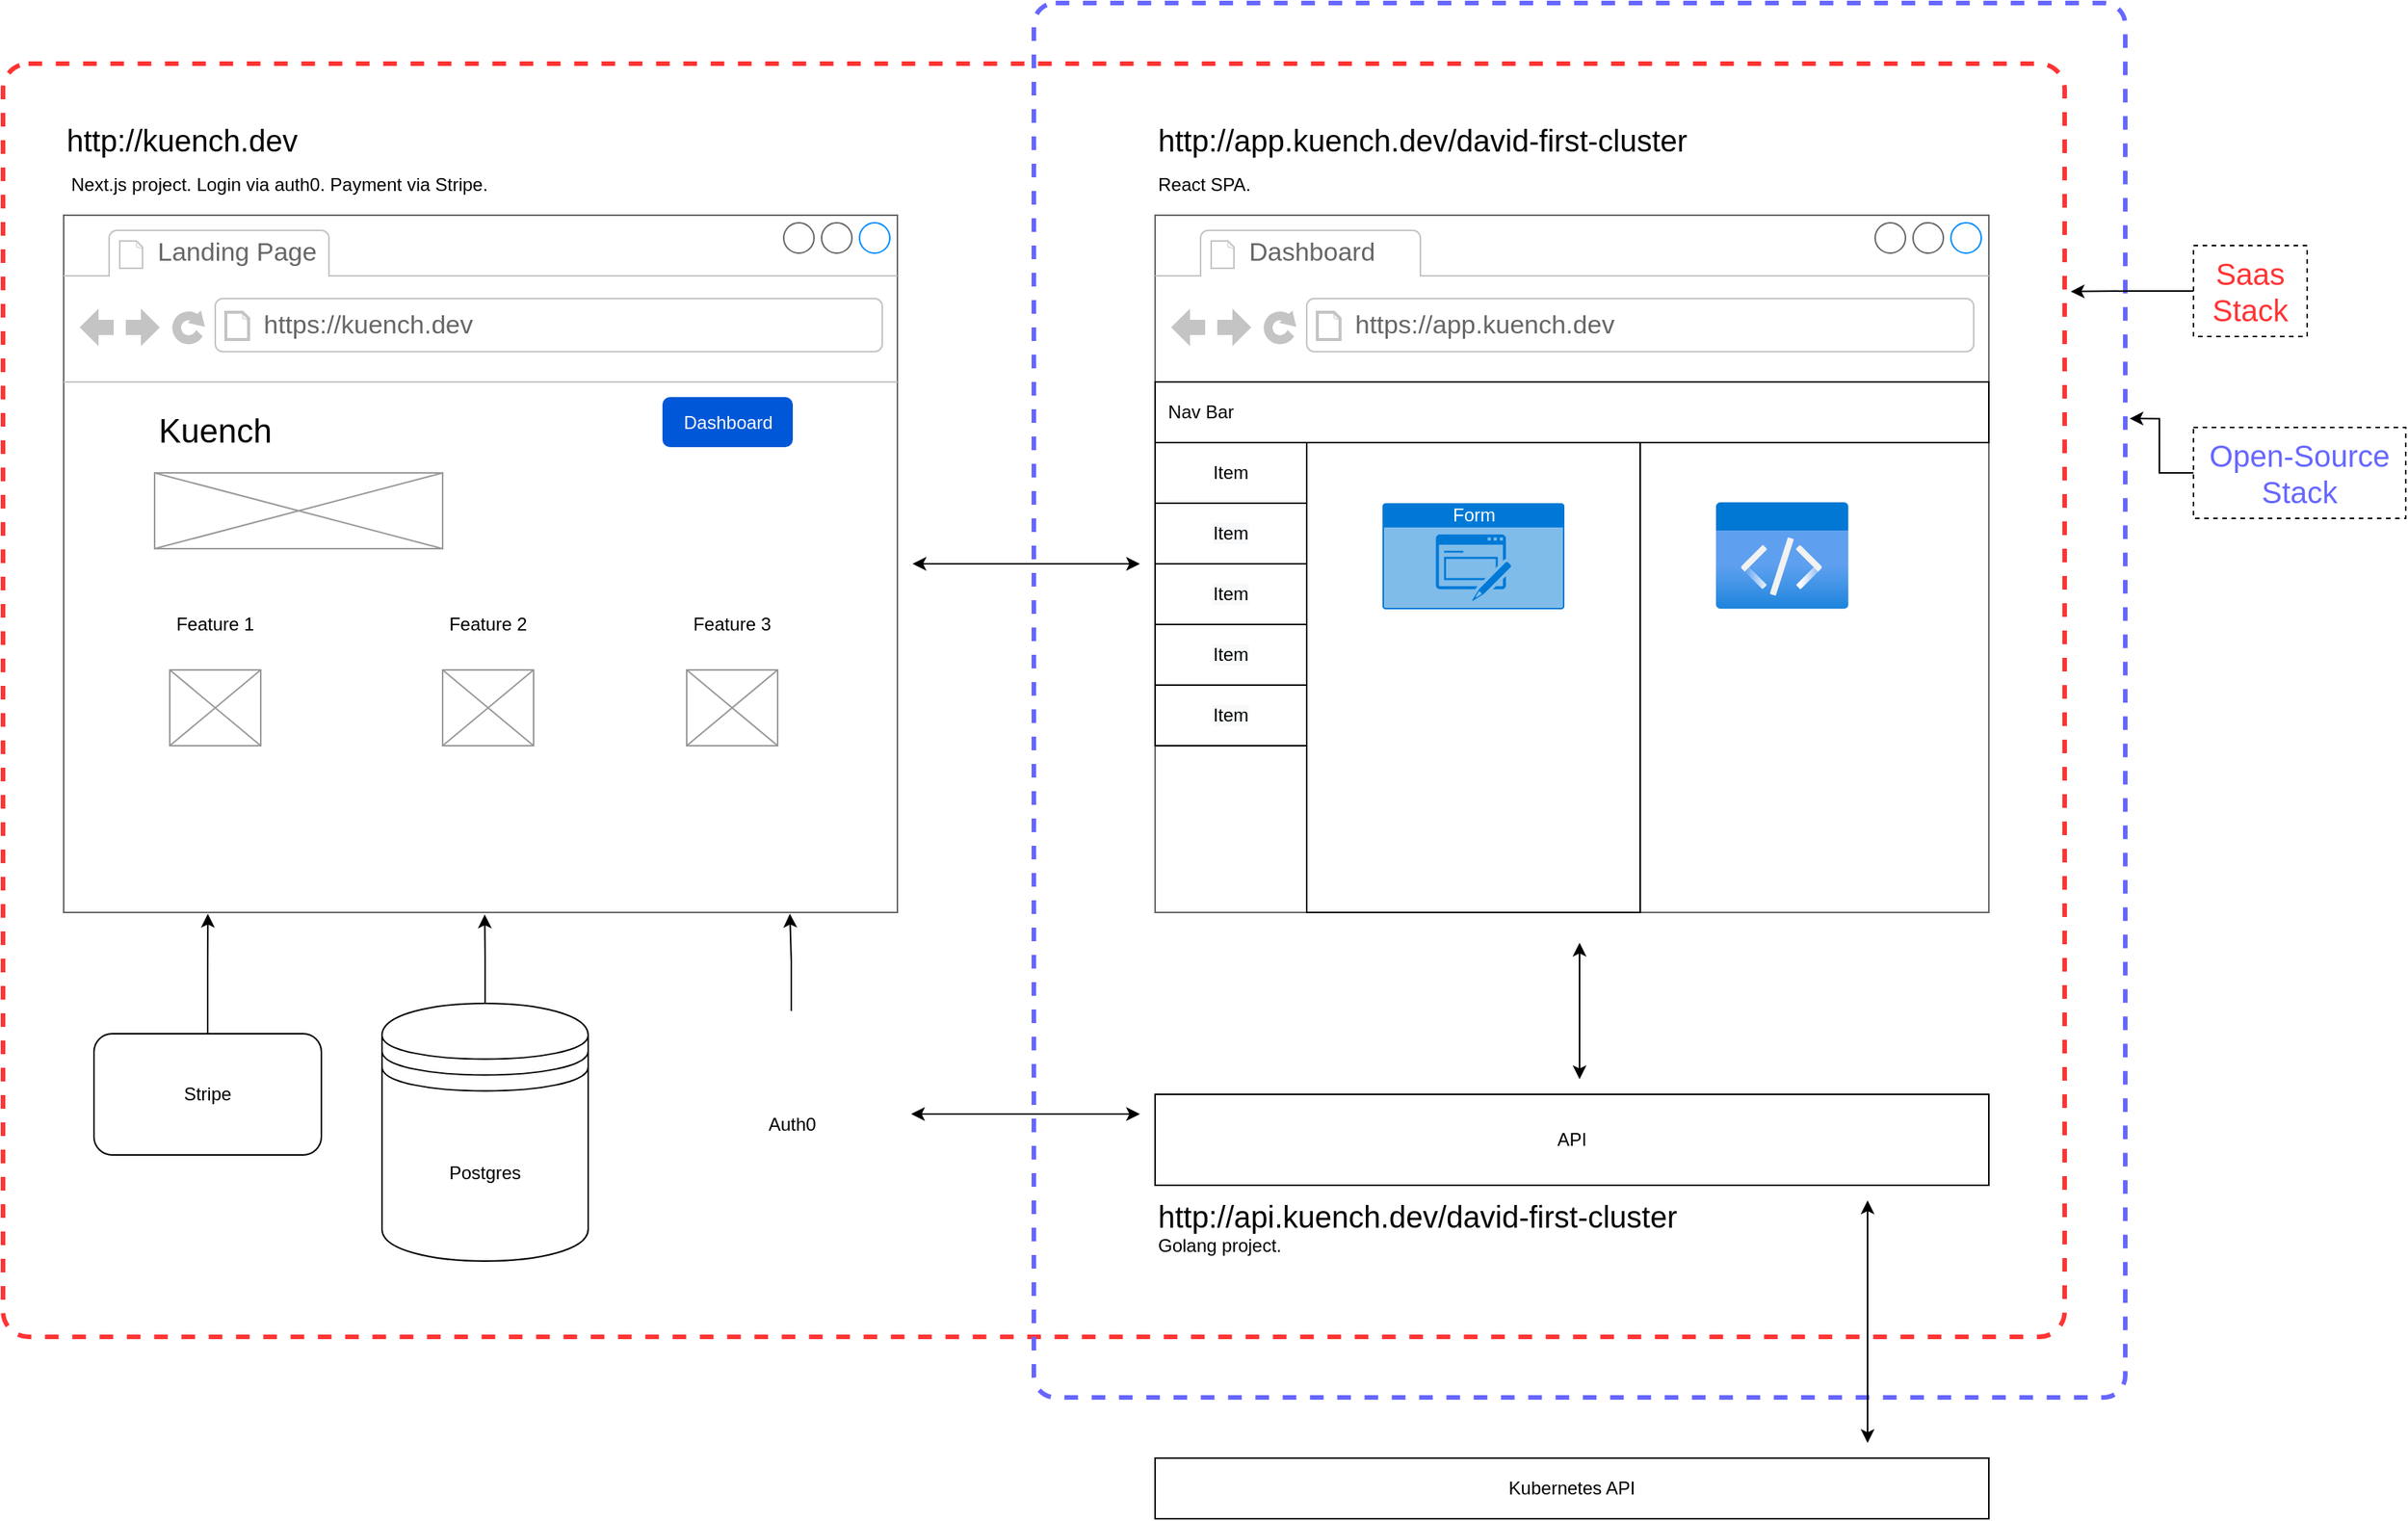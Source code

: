 <mxfile version="14.5.4" type="github">
  <diagram id="T2LhBFQ2zP061ec0hvCZ" name="Page-1">
    <mxGraphModel dx="2951" dy="1613" grid="1" gridSize="10" guides="1" tooltips="1" connect="1" arrows="1" fold="1" page="1" pageScale="1" pageWidth="827" pageHeight="1169" math="0" shadow="0">
      <root>
        <mxCell id="0" />
        <mxCell id="1" parent="0" />
        <mxCell id="cb4l5SWerSysEZ6yqc60-1" value="" style="rounded=1;whiteSpace=wrap;html=1;fillColor=none;dashed=1;arcSize=2;strokeWidth=3;strokeColor=#FF3333;" vertex="1" parent="1">
          <mxGeometry x="40" y="160" width="1360" height="840" as="geometry" />
        </mxCell>
        <mxCell id="cb4l5SWerSysEZ6yqc60-2" value="" style="rounded=1;whiteSpace=wrap;html=1;dashed=1;fillColor=none;arcSize=2;strokeWidth=3;strokeColor=#6666FF;" vertex="1" parent="1">
          <mxGeometry x="720" y="120" width="720" height="920" as="geometry" />
        </mxCell>
        <mxCell id="lNBJAE7iZFgmnZ37y5jd-3" value="" style="strokeWidth=1;shadow=0;dashed=0;align=center;html=1;shape=mxgraph.mockup.containers.browserWindow;rSize=0;strokeColor=#666666;strokeColor2=#008cff;strokeColor3=#c4c4c4;mainText=,;recursiveResize=0;" parent="1" vertex="1">
          <mxGeometry x="80" y="260" width="550" height="460" as="geometry" />
        </mxCell>
        <mxCell id="lNBJAE7iZFgmnZ37y5jd-4" value="Landing Page" style="strokeWidth=1;shadow=0;dashed=0;align=center;html=1;shape=mxgraph.mockup.containers.anchor;fontSize=17;fontColor=#666666;align=left;" parent="lNBJAE7iZFgmnZ37y5jd-3" vertex="1">
          <mxGeometry x="60" y="12" width="170" height="26" as="geometry" />
        </mxCell>
        <mxCell id="lNBJAE7iZFgmnZ37y5jd-5" value="https://kuench.dev" style="strokeWidth=1;shadow=0;dashed=0;align=center;html=1;shape=mxgraph.mockup.containers.anchor;rSize=0;fontSize=17;fontColor=#666666;align=left;" parent="lNBJAE7iZFgmnZ37y5jd-3" vertex="1">
          <mxGeometry x="130" y="60" width="250" height="26" as="geometry" />
        </mxCell>
        <mxCell id="lNBJAE7iZFgmnZ37y5jd-7" value="Dashboard" style="rounded=1;fillColor=#0057D8;align=center;strokeColor=none;html=1;fontColor=#ffffff;fontSize=12" parent="lNBJAE7iZFgmnZ37y5jd-3" vertex="1">
          <mxGeometry x="395" y="120" width="86" height="33" as="geometry" />
        </mxCell>
        <mxCell id="lNBJAE7iZFgmnZ37y5jd-11" value="&lt;font style=&quot;font-size: 22px&quot;&gt;Kuench&lt;/font&gt;" style="text;html=1;strokeColor=none;fillColor=none;align=center;verticalAlign=middle;whiteSpace=wrap;rounded=0;" parent="lNBJAE7iZFgmnZ37y5jd-3" vertex="1">
          <mxGeometry x="80" y="133" width="40" height="20" as="geometry" />
        </mxCell>
        <mxCell id="lNBJAE7iZFgmnZ37y5jd-12" value="" style="verticalLabelPosition=bottom;shadow=0;dashed=0;align=center;html=1;verticalAlign=top;strokeWidth=1;shape=mxgraph.mockup.graphics.simpleIcon;strokeColor=#999999;" parent="lNBJAE7iZFgmnZ37y5jd-3" vertex="1">
          <mxGeometry x="60" y="170" width="190" height="50" as="geometry" />
        </mxCell>
        <UserObject label="Feature 1" placeholders="1" name="Variable" id="lNBJAE7iZFgmnZ37y5jd-13">
          <mxCell style="text;html=1;strokeColor=none;fillColor=none;align=center;verticalAlign=middle;whiteSpace=wrap;overflow=hidden;" parent="lNBJAE7iZFgmnZ37y5jd-3" vertex="1">
            <mxGeometry x="60" y="260" width="80" height="20" as="geometry" />
          </mxCell>
        </UserObject>
        <mxCell id="lNBJAE7iZFgmnZ37y5jd-14" value="" style="verticalLabelPosition=bottom;shadow=0;dashed=0;align=center;html=1;verticalAlign=top;strokeWidth=1;shape=mxgraph.mockup.graphics.simpleIcon;strokeColor=#999999;" parent="lNBJAE7iZFgmnZ37y5jd-3" vertex="1">
          <mxGeometry x="70" y="300" width="60" height="50" as="geometry" />
        </mxCell>
        <mxCell id="lNBJAE7iZFgmnZ37y5jd-15" value="" style="verticalLabelPosition=bottom;shadow=0;dashed=0;align=center;html=1;verticalAlign=top;strokeWidth=1;shape=mxgraph.mockup.graphics.simpleIcon;strokeColor=#999999;" parent="lNBJAE7iZFgmnZ37y5jd-3" vertex="1">
          <mxGeometry x="250" y="300" width="60" height="50" as="geometry" />
        </mxCell>
        <UserObject label="Feature 2" placeholders="1" name="Variable" id="lNBJAE7iZFgmnZ37y5jd-16">
          <mxCell style="text;html=1;strokeColor=none;fillColor=none;align=center;verticalAlign=middle;whiteSpace=wrap;overflow=hidden;" parent="lNBJAE7iZFgmnZ37y5jd-3" vertex="1">
            <mxGeometry x="240" y="260" width="80" height="20" as="geometry" />
          </mxCell>
        </UserObject>
        <mxCell id="lNBJAE7iZFgmnZ37y5jd-17" value="" style="verticalLabelPosition=bottom;shadow=0;dashed=0;align=center;html=1;verticalAlign=top;strokeWidth=1;shape=mxgraph.mockup.graphics.simpleIcon;strokeColor=#999999;" parent="lNBJAE7iZFgmnZ37y5jd-3" vertex="1">
          <mxGeometry x="411" y="300" width="60" height="50" as="geometry" />
        </mxCell>
        <UserObject label="Feature 3" placeholders="1" name="Variable" id="lNBJAE7iZFgmnZ37y5jd-18">
          <mxCell style="text;html=1;strokeColor=none;fillColor=none;align=center;verticalAlign=middle;whiteSpace=wrap;overflow=hidden;" parent="lNBJAE7iZFgmnZ37y5jd-3" vertex="1">
            <mxGeometry x="401" y="260" width="80" height="20" as="geometry" />
          </mxCell>
        </UserObject>
        <mxCell id="lNBJAE7iZFgmnZ37y5jd-19" value="http://kuench.dev" style="text;html=1;strokeColor=none;fillColor=none;align=left;verticalAlign=middle;whiteSpace=wrap;rounded=0;fontSize=20;" parent="1" vertex="1">
          <mxGeometry x="80" y="200" width="380" height="20" as="geometry" />
        </mxCell>
        <mxCell id="lNBJAE7iZFgmnZ37y5jd-20" value="Next.js project. Login via auth0. Payment via Stripe.&amp;nbsp;" style="text;html=1;strokeColor=none;fillColor=none;align=left;verticalAlign=middle;whiteSpace=wrap;rounded=0;fontSize=12;" parent="1" vertex="1">
          <mxGeometry x="83" y="230" width="550" height="20" as="geometry" />
        </mxCell>
        <mxCell id="lNBJAE7iZFgmnZ37y5jd-79" style="edgeStyle=orthogonalEdgeStyle;rounded=0;orthogonalLoop=1;jettySize=auto;html=1;entryX=0.871;entryY=1.002;entryDx=0;entryDy=0;entryPerimeter=0;fontSize=12;" parent="1" source="lNBJAE7iZFgmnZ37y5jd-21" target="lNBJAE7iZFgmnZ37y5jd-3" edge="1">
          <mxGeometry relative="1" as="geometry" />
        </mxCell>
        <mxCell id="lNBJAE7iZFgmnZ37y5jd-21" value="" style="shape=image;html=1;verticalAlign=top;verticalLabelPosition=bottom;labelBackgroundColor=#ffffff;imageAspect=0;aspect=fixed;image=https://cdn4.iconfinder.com/data/icons/logos-brands-5/24/auth0-128.png;fontSize=12;align=left;" parent="1" vertex="1">
          <mxGeometry x="480" y="785" width="160" height="160" as="geometry" />
        </mxCell>
        <mxCell id="lNBJAE7iZFgmnZ37y5jd-26" style="edgeStyle=orthogonalEdgeStyle;rounded=0;orthogonalLoop=1;jettySize=auto;html=1;entryX=0.505;entryY=1.003;entryDx=0;entryDy=0;entryPerimeter=0;fontSize=12;" parent="1" source="lNBJAE7iZFgmnZ37y5jd-24" target="lNBJAE7iZFgmnZ37y5jd-3" edge="1">
          <mxGeometry relative="1" as="geometry" />
        </mxCell>
        <mxCell id="lNBJAE7iZFgmnZ37y5jd-24" value="Postgres" style="shape=datastore;whiteSpace=wrap;html=1;fontSize=12;align=center;" parent="1" vertex="1">
          <mxGeometry x="290" y="780" width="136" height="170" as="geometry" />
        </mxCell>
        <mxCell id="lNBJAE7iZFgmnZ37y5jd-78" style="edgeStyle=orthogonalEdgeStyle;rounded=0;orthogonalLoop=1;jettySize=auto;html=1;entryX=0.173;entryY=1.002;entryDx=0;entryDy=0;entryPerimeter=0;fontSize=12;" parent="1" source="lNBJAE7iZFgmnZ37y5jd-27" target="lNBJAE7iZFgmnZ37y5jd-3" edge="1">
          <mxGeometry relative="1" as="geometry" />
        </mxCell>
        <mxCell id="lNBJAE7iZFgmnZ37y5jd-27" value="Stripe" style="rounded=1;whiteSpace=wrap;html=1;fontSize=12;align=center;" parent="1" vertex="1">
          <mxGeometry x="100" y="800" width="150" height="80" as="geometry" />
        </mxCell>
        <mxCell id="lNBJAE7iZFgmnZ37y5jd-29" value="" style="strokeWidth=1;shadow=0;dashed=0;align=center;html=1;shape=mxgraph.mockup.containers.browserWindow;rSize=0;strokeColor=#666666;strokeColor2=#008cff;strokeColor3=#c4c4c4;mainText=,;recursiveResize=0;" parent="1" vertex="1">
          <mxGeometry x="800" y="260" width="550" height="460" as="geometry" />
        </mxCell>
        <mxCell id="lNBJAE7iZFgmnZ37y5jd-30" value="Dashboard" style="strokeWidth=1;shadow=0;dashed=0;align=center;html=1;shape=mxgraph.mockup.containers.anchor;fontSize=17;fontColor=#666666;align=left;" parent="lNBJAE7iZFgmnZ37y5jd-29" vertex="1">
          <mxGeometry x="60" y="12" width="170" height="26" as="geometry" />
        </mxCell>
        <mxCell id="lNBJAE7iZFgmnZ37y5jd-31" value="https://app.kuench.dev" style="strokeWidth=1;shadow=0;dashed=0;align=center;html=1;shape=mxgraph.mockup.containers.anchor;rSize=0;fontSize=17;fontColor=#666666;align=left;" parent="lNBJAE7iZFgmnZ37y5jd-29" vertex="1">
          <mxGeometry x="130" y="60" width="250" height="26" as="geometry" />
        </mxCell>
        <mxCell id="lNBJAE7iZFgmnZ37y5jd-42" value="&amp;nbsp; Nav Bar" style="rounded=0;whiteSpace=wrap;html=1;fontSize=12;align=left;" parent="lNBJAE7iZFgmnZ37y5jd-29" vertex="1">
          <mxGeometry y="110" width="550" height="40" as="geometry" />
        </mxCell>
        <mxCell id="lNBJAE7iZFgmnZ37y5jd-43" value="" style="rounded=0;whiteSpace=wrap;html=1;fontSize=12;align=center;" parent="lNBJAE7iZFgmnZ37y5jd-29" vertex="1">
          <mxGeometry y="150" width="100" height="190" as="geometry" />
        </mxCell>
        <mxCell id="lNBJAE7iZFgmnZ37y5jd-44" value="" style="rounded=0;whiteSpace=wrap;html=1;fontSize=12;align=center;" parent="lNBJAE7iZFgmnZ37y5jd-29" vertex="1">
          <mxGeometry x="100" y="150" width="220" height="310" as="geometry" />
        </mxCell>
        <mxCell id="lNBJAE7iZFgmnZ37y5jd-53" value="Form" style="html=1;strokeColor=none;fillColor=#0079D6;labelPosition=center;verticalLabelPosition=middle;verticalAlign=top;align=center;fontSize=12;outlineConnect=0;spacingTop=-6;fontColor=#FFFFFF;shape=mxgraph.sitemap.form;" parent="lNBJAE7iZFgmnZ37y5jd-29" vertex="1">
          <mxGeometry x="150" y="190" width="120" height="70" as="geometry" />
        </mxCell>
        <mxCell id="lNBJAE7iZFgmnZ37y5jd-54" value="" style="aspect=fixed;html=1;points=[];align=center;image;fontSize=12;image=img/lib/azure2/general/Code.svg;" parent="lNBJAE7iZFgmnZ37y5jd-29" vertex="1">
          <mxGeometry x="370" y="189" width="87.38" height="71" as="geometry" />
        </mxCell>
        <mxCell id="lNBJAE7iZFgmnZ37y5jd-55" value="Item" style="rounded=0;whiteSpace=wrap;html=1;fontSize=12;align=center;" parent="lNBJAE7iZFgmnZ37y5jd-29" vertex="1">
          <mxGeometry y="150" width="100" height="40" as="geometry" />
        </mxCell>
        <mxCell id="lNBJAE7iZFgmnZ37y5jd-56" value="&lt;meta charset=&quot;utf-8&quot;&gt;&lt;span style=&quot;color: rgb(0, 0, 0); font-family: helvetica; font-size: 12px; font-style: normal; font-weight: 400; letter-spacing: normal; text-align: center; text-indent: 0px; text-transform: none; word-spacing: 0px; background-color: rgb(248, 249, 250); display: inline; float: none;&quot;&gt;Item&lt;/span&gt;" style="rounded=0;whiteSpace=wrap;html=1;fontSize=12;align=center;" parent="lNBJAE7iZFgmnZ37y5jd-29" vertex="1">
          <mxGeometry y="190" width="100" height="40" as="geometry" />
        </mxCell>
        <mxCell id="lNBJAE7iZFgmnZ37y5jd-57" value="&lt;meta charset=&quot;utf-8&quot;&gt;&lt;span style=&quot;color: rgb(0, 0, 0); font-family: helvetica; font-size: 12px; font-style: normal; font-weight: 400; letter-spacing: normal; text-align: center; text-indent: 0px; text-transform: none; word-spacing: 0px; background-color: rgb(248, 249, 250); display: inline; float: none;&quot;&gt;Item&lt;/span&gt;" style="rounded=0;whiteSpace=wrap;html=1;fontSize=12;align=center;" parent="lNBJAE7iZFgmnZ37y5jd-29" vertex="1">
          <mxGeometry y="230" width="100" height="40" as="geometry" />
        </mxCell>
        <mxCell id="lNBJAE7iZFgmnZ37y5jd-58" value="&lt;meta charset=&quot;utf-8&quot;&gt;&lt;span style=&quot;color: rgb(0, 0, 0); font-family: helvetica; font-size: 12px; font-style: normal; font-weight: 400; letter-spacing: normal; text-align: center; text-indent: 0px; text-transform: none; word-spacing: 0px; background-color: rgb(248, 249, 250); display: inline; float: none;&quot;&gt;Item&lt;/span&gt;" style="rounded=0;whiteSpace=wrap;html=1;fontSize=12;align=center;" parent="lNBJAE7iZFgmnZ37y5jd-29" vertex="1">
          <mxGeometry y="270" width="100" height="40" as="geometry" />
        </mxCell>
        <mxCell id="lNBJAE7iZFgmnZ37y5jd-59" value="&lt;meta charset=&quot;utf-8&quot;&gt;&lt;span style=&quot;color: rgb(0, 0, 0); font-family: helvetica; font-size: 12px; font-style: normal; font-weight: 400; letter-spacing: normal; text-align: center; text-indent: 0px; text-transform: none; word-spacing: 0px; background-color: rgb(248, 249, 250); display: inline; float: none;&quot;&gt;Item&lt;/span&gt;" style="rounded=0;whiteSpace=wrap;html=1;fontSize=12;align=center;" parent="lNBJAE7iZFgmnZ37y5jd-29" vertex="1">
          <mxGeometry y="310" width="100" height="40" as="geometry" />
        </mxCell>
        <mxCell id="lNBJAE7iZFgmnZ37y5jd-63" value="" style="endArrow=classic;startArrow=classic;html=1;fontSize=12;" parent="1" edge="1">
          <mxGeometry width="50" height="50" relative="1" as="geometry">
            <mxPoint x="640" y="490" as="sourcePoint" />
            <mxPoint x="790" y="490" as="targetPoint" />
          </mxGeometry>
        </mxCell>
        <mxCell id="lNBJAE7iZFgmnZ37y5jd-64" value="http://app.kuench.dev/david-first-cluster" style="text;html=1;strokeColor=none;fillColor=none;align=left;verticalAlign=middle;whiteSpace=wrap;rounded=0;fontSize=20;" parent="1" vertex="1">
          <mxGeometry x="800" y="200" width="380" height="20" as="geometry" />
        </mxCell>
        <mxCell id="lNBJAE7iZFgmnZ37y5jd-65" value="React SPA.&amp;nbsp;" style="text;html=1;strokeColor=none;fillColor=none;align=left;verticalAlign=middle;whiteSpace=wrap;rounded=0;fontSize=12;" parent="1" vertex="1">
          <mxGeometry x="800" y="230" width="550" height="20" as="geometry" />
        </mxCell>
        <mxCell id="lNBJAE7iZFgmnZ37y5jd-66" value="API" style="rounded=0;whiteSpace=wrap;html=1;fontSize=12;align=center;" parent="1" vertex="1">
          <mxGeometry x="800" y="840" width="550" height="60" as="geometry" />
        </mxCell>
        <mxCell id="lNBJAE7iZFgmnZ37y5jd-67" value="Kubernetes API" style="rounded=0;whiteSpace=wrap;html=1;fontSize=12;align=center;" parent="1" vertex="1">
          <mxGeometry x="800" y="1080" width="550" height="40" as="geometry" />
        </mxCell>
        <mxCell id="lNBJAE7iZFgmnZ37y5jd-71" value="" style="endArrow=classic;startArrow=classic;html=1;fontSize=12;" parent="1" edge="1">
          <mxGeometry width="50" height="50" relative="1" as="geometry">
            <mxPoint x="1270" y="1070" as="sourcePoint" />
            <mxPoint x="1270" y="910" as="targetPoint" />
          </mxGeometry>
        </mxCell>
        <mxCell id="lNBJAE7iZFgmnZ37y5jd-73" value="" style="endArrow=classic;startArrow=classic;html=1;fontSize=12;" parent="1" edge="1">
          <mxGeometry width="50" height="50" relative="1" as="geometry">
            <mxPoint x="1080" y="830" as="sourcePoint" />
            <mxPoint x="1080" y="740" as="targetPoint" />
          </mxGeometry>
        </mxCell>
        <mxCell id="lNBJAE7iZFgmnZ37y5jd-74" value="Golang project." style="text;html=1;strokeColor=none;fillColor=none;align=left;verticalAlign=middle;whiteSpace=wrap;rounded=0;fontSize=12;" parent="1" vertex="1">
          <mxGeometry x="800" y="930" width="550" height="20" as="geometry" />
        </mxCell>
        <mxCell id="lNBJAE7iZFgmnZ37y5jd-76" value="http://api.kuench.dev/david-first-cluster" style="text;html=1;strokeColor=none;fillColor=none;align=left;verticalAlign=middle;whiteSpace=wrap;rounded=0;fontSize=20;" parent="1" vertex="1">
          <mxGeometry x="800" y="910" width="470" height="20" as="geometry" />
        </mxCell>
        <mxCell id="lNBJAE7iZFgmnZ37y5jd-77" value="Auth0" style="text;html=1;strokeColor=none;fillColor=none;align=left;verticalAlign=middle;whiteSpace=wrap;rounded=0;fontSize=12;" parent="1" vertex="1">
          <mxGeometry x="542.5" y="850" width="35" height="20" as="geometry" />
        </mxCell>
        <mxCell id="lNBJAE7iZFgmnZ37y5jd-80" value="" style="endArrow=classic;startArrow=classic;html=1;fontSize=12;entryX=0.994;entryY=0.425;entryDx=0;entryDy=0;entryPerimeter=0;" parent="1" target="lNBJAE7iZFgmnZ37y5jd-21" edge="1">
          <mxGeometry width="50" height="50" relative="1" as="geometry">
            <mxPoint x="790" y="853" as="sourcePoint" />
            <mxPoint x="650" y="710" as="targetPoint" />
          </mxGeometry>
        </mxCell>
        <mxCell id="cb4l5SWerSysEZ6yqc60-9" style="edgeStyle=orthogonalEdgeStyle;rounded=0;orthogonalLoop=1;jettySize=auto;html=1;entryX=1.003;entryY=0.179;entryDx=0;entryDy=0;entryPerimeter=0;fontSize=20;fontColor=#6666FF;" edge="1" parent="1" source="cb4l5SWerSysEZ6yqc60-3" target="cb4l5SWerSysEZ6yqc60-1">
          <mxGeometry relative="1" as="geometry" />
        </mxCell>
        <mxCell id="cb4l5SWerSysEZ6yqc60-3" value="Saas&lt;br&gt;Stack" style="text;html=1;fillColor=none;align=center;verticalAlign=middle;whiteSpace=wrap;rounded=0;dashed=1;fontSize=20;fontColor=#FF3333;strokeColor=#000000;" vertex="1" parent="1">
          <mxGeometry x="1485" y="280" width="75" height="60" as="geometry" />
        </mxCell>
        <mxCell id="cb4l5SWerSysEZ6yqc60-8" style="edgeStyle=orthogonalEdgeStyle;rounded=0;orthogonalLoop=1;jettySize=auto;html=1;entryX=1.004;entryY=0.298;entryDx=0;entryDy=0;entryPerimeter=0;fontSize=20;fontColor=#6666FF;" edge="1" parent="1" source="cb4l5SWerSysEZ6yqc60-4" target="cb4l5SWerSysEZ6yqc60-2">
          <mxGeometry relative="1" as="geometry" />
        </mxCell>
        <mxCell id="cb4l5SWerSysEZ6yqc60-4" value="Open-Source&lt;br&gt;Stack" style="text;html=1;fillColor=none;align=center;verticalAlign=middle;whiteSpace=wrap;rounded=0;dashed=1;fontSize=20;fontColor=#6666FF;strokeColor=#000000;" vertex="1" parent="1">
          <mxGeometry x="1485" y="400" width="140" height="60" as="geometry" />
        </mxCell>
      </root>
    </mxGraphModel>
  </diagram>
</mxfile>
